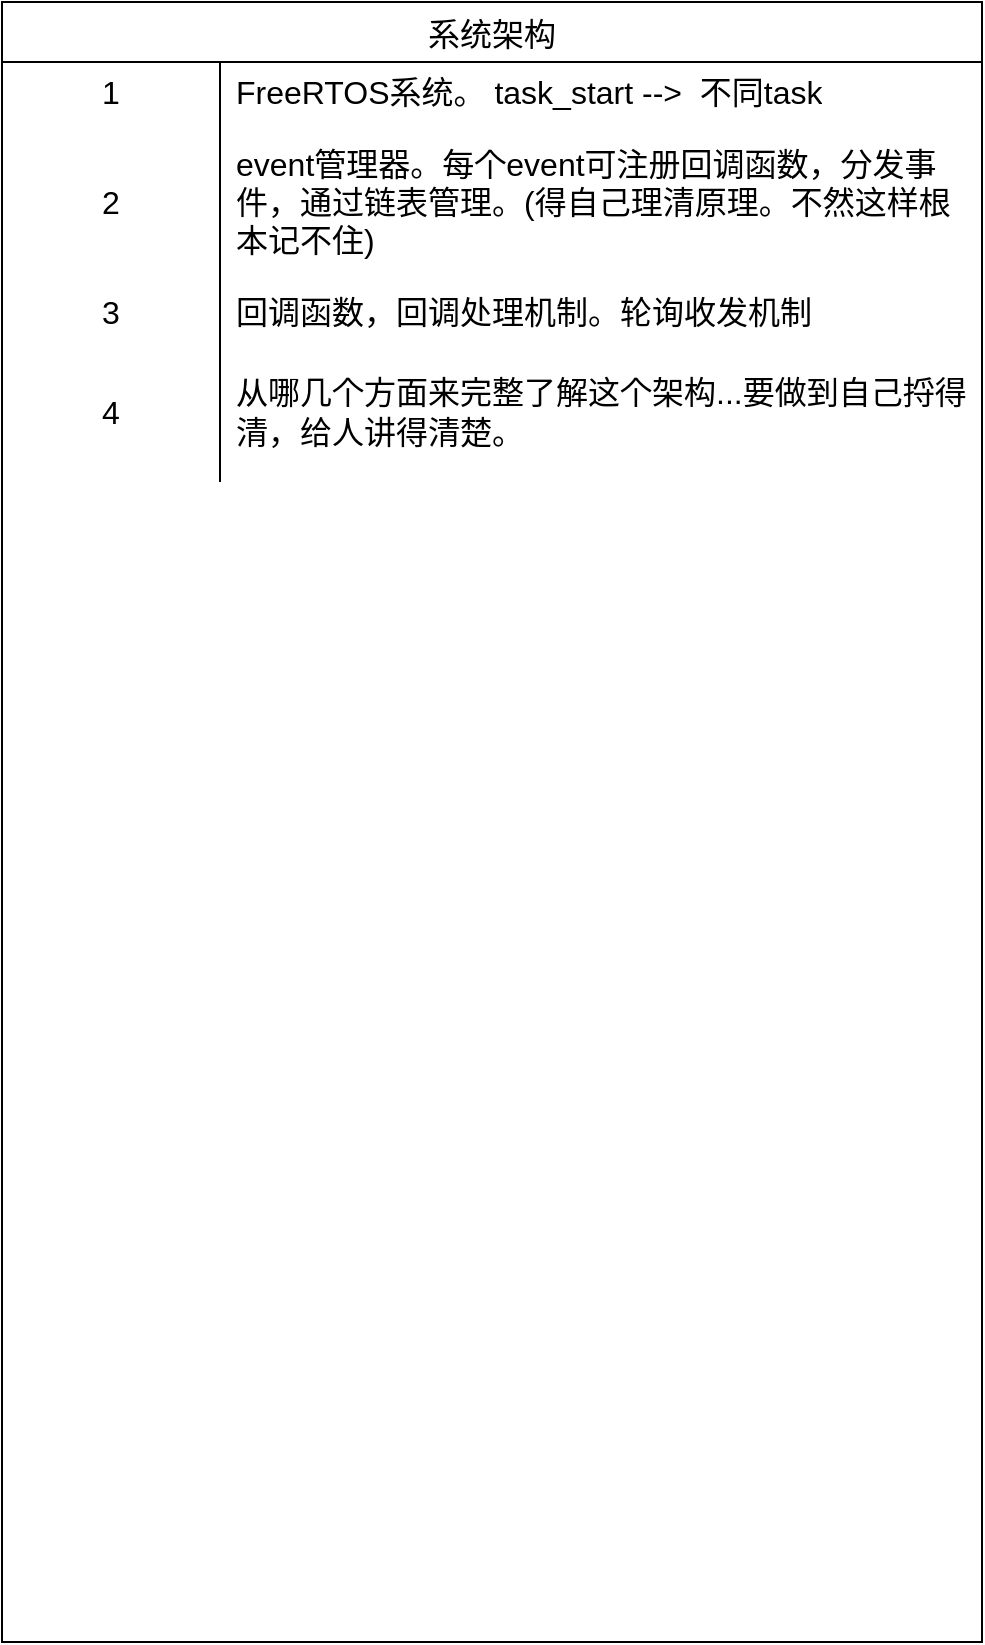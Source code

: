 <mxfile version="28.2.8">
  <diagram name="第 1 页" id="uiua6mptLlUUmeAe40tH">
    <mxGraphModel dx="1213" dy="871" grid="1" gridSize="10" guides="1" tooltips="1" connect="1" arrows="1" fold="1" page="1" pageScale="1" pageWidth="827" pageHeight="1169" math="0" shadow="0">
      <root>
        <mxCell id="0" />
        <mxCell id="1" parent="0" />
        <mxCell id="f3hf5oja9mnKR4jZ640O-18" value="系统架构" style="shape=table;startSize=30;container=1;collapsible=0;childLayout=tableLayout;fixedRows=1;rowLines=0;fontStyle=0;strokeColor=default;fontSize=16;" vertex="1" parent="1">
          <mxGeometry x="130" y="130" width="490" height="820" as="geometry" />
        </mxCell>
        <mxCell id="f3hf5oja9mnKR4jZ640O-19" value="" style="shape=tableRow;horizontal=0;startSize=0;swimlaneHead=0;swimlaneBody=0;top=0;left=0;bottom=0;right=0;collapsible=0;dropTarget=0;fillColor=none;points=[[0,0.5],[1,0.5]];portConstraint=eastwest;strokeColor=inherit;fontSize=16;" vertex="1" parent="f3hf5oja9mnKR4jZ640O-18">
          <mxGeometry y="30" width="490" height="30" as="geometry" />
        </mxCell>
        <mxCell id="f3hf5oja9mnKR4jZ640O-20" value="1" style="shape=partialRectangle;html=1;whiteSpace=wrap;connectable=0;fillColor=none;top=0;left=0;bottom=0;right=0;overflow=hidden;pointerEvents=1;strokeColor=inherit;fontSize=16;" vertex="1" parent="f3hf5oja9mnKR4jZ640O-19">
          <mxGeometry width="109" height="30" as="geometry">
            <mxRectangle width="109" height="30" as="alternateBounds" />
          </mxGeometry>
        </mxCell>
        <mxCell id="f3hf5oja9mnKR4jZ640O-21" value="&lt;span&gt;FreeRTOS系统。 task_start --&amp;gt;&amp;nbsp; 不同task&lt;/span&gt;" style="shape=partialRectangle;html=1;whiteSpace=wrap;connectable=0;fillColor=none;top=0;left=0;bottom=0;right=0;align=left;spacingLeft=6;overflow=hidden;strokeColor=inherit;fontSize=16;" vertex="1" parent="f3hf5oja9mnKR4jZ640O-19">
          <mxGeometry x="109" width="381" height="30" as="geometry">
            <mxRectangle width="381" height="30" as="alternateBounds" />
          </mxGeometry>
        </mxCell>
        <mxCell id="f3hf5oja9mnKR4jZ640O-22" value="" style="shape=tableRow;horizontal=0;startSize=0;swimlaneHead=0;swimlaneBody=0;top=0;left=0;bottom=0;right=0;collapsible=0;dropTarget=0;fillColor=none;points=[[0,0.5],[1,0.5]];portConstraint=eastwest;strokeColor=inherit;fontSize=16;" vertex="1" parent="f3hf5oja9mnKR4jZ640O-18">
          <mxGeometry y="60" width="490" height="80" as="geometry" />
        </mxCell>
        <mxCell id="f3hf5oja9mnKR4jZ640O-23" value="2" style="shape=partialRectangle;html=1;whiteSpace=wrap;connectable=0;fillColor=none;top=0;left=0;bottom=0;right=0;overflow=hidden;strokeColor=inherit;fontSize=16;" vertex="1" parent="f3hf5oja9mnKR4jZ640O-22">
          <mxGeometry width="109" height="80" as="geometry">
            <mxRectangle width="109" height="80" as="alternateBounds" />
          </mxGeometry>
        </mxCell>
        <mxCell id="f3hf5oja9mnKR4jZ640O-24" value="event管理器。每个event可注册回调函数，分发事件，通过链表管理。(得自己理清原理。不然这样根本记不住)" style="shape=partialRectangle;html=1;whiteSpace=wrap;connectable=0;fillColor=none;top=0;left=0;bottom=0;right=0;align=left;spacingLeft=6;overflow=hidden;strokeColor=inherit;fontSize=16;" vertex="1" parent="f3hf5oja9mnKR4jZ640O-22">
          <mxGeometry x="109" width="381" height="80" as="geometry">
            <mxRectangle width="381" height="80" as="alternateBounds" />
          </mxGeometry>
        </mxCell>
        <mxCell id="f3hf5oja9mnKR4jZ640O-25" value="" style="shape=tableRow;horizontal=0;startSize=0;swimlaneHead=0;swimlaneBody=0;top=0;left=0;bottom=0;right=0;collapsible=0;dropTarget=0;fillColor=none;points=[[0,0.5],[1,0.5]];portConstraint=eastwest;strokeColor=inherit;fontSize=16;" vertex="1" parent="f3hf5oja9mnKR4jZ640O-18">
          <mxGeometry y="140" width="490" height="30" as="geometry" />
        </mxCell>
        <mxCell id="f3hf5oja9mnKR4jZ640O-26" value="3" style="shape=partialRectangle;html=1;whiteSpace=wrap;connectable=0;fillColor=none;top=0;left=0;bottom=0;right=0;overflow=hidden;strokeColor=inherit;fontSize=16;" vertex="1" parent="f3hf5oja9mnKR4jZ640O-25">
          <mxGeometry width="109" height="30" as="geometry">
            <mxRectangle width="109" height="30" as="alternateBounds" />
          </mxGeometry>
        </mxCell>
        <mxCell id="f3hf5oja9mnKR4jZ640O-27" value="回调函数，回调处理机制。轮询收发机制" style="shape=partialRectangle;html=1;whiteSpace=wrap;connectable=0;fillColor=none;top=0;left=0;bottom=0;right=0;align=left;spacingLeft=6;overflow=hidden;strokeColor=inherit;fontSize=16;" vertex="1" parent="f3hf5oja9mnKR4jZ640O-25">
          <mxGeometry x="109" width="381" height="30" as="geometry">
            <mxRectangle width="381" height="30" as="alternateBounds" />
          </mxGeometry>
        </mxCell>
        <mxCell id="f3hf5oja9mnKR4jZ640O-31" value="" style="shape=tableRow;horizontal=0;startSize=0;swimlaneHead=0;swimlaneBody=0;top=0;left=0;bottom=0;right=0;collapsible=0;dropTarget=0;fillColor=none;points=[[0,0.5],[1,0.5]];portConstraint=eastwest;strokeColor=inherit;fontSize=16;" vertex="1" parent="f3hf5oja9mnKR4jZ640O-18">
          <mxGeometry y="170" width="490" height="70" as="geometry" />
        </mxCell>
        <mxCell id="f3hf5oja9mnKR4jZ640O-32" value="4" style="shape=partialRectangle;html=1;whiteSpace=wrap;connectable=0;fillColor=none;top=0;left=0;bottom=0;right=0;overflow=hidden;strokeColor=inherit;fontSize=16;" vertex="1" parent="f3hf5oja9mnKR4jZ640O-31">
          <mxGeometry width="109" height="70" as="geometry">
            <mxRectangle width="109" height="70" as="alternateBounds" />
          </mxGeometry>
        </mxCell>
        <mxCell id="f3hf5oja9mnKR4jZ640O-33" value="从哪几个方面来完整了解这个架构...要做到自己捋得清，给人讲得清楚。" style="shape=partialRectangle;html=1;whiteSpace=wrap;connectable=0;fillColor=none;top=0;left=0;bottom=0;right=0;align=left;spacingLeft=6;overflow=hidden;strokeColor=inherit;fontSize=16;convertToSvg=0;" vertex="1" parent="f3hf5oja9mnKR4jZ640O-31">
          <mxGeometry x="109" width="381" height="70" as="geometry">
            <mxRectangle width="381" height="70" as="alternateBounds" />
          </mxGeometry>
        </mxCell>
      </root>
    </mxGraphModel>
  </diagram>
</mxfile>
